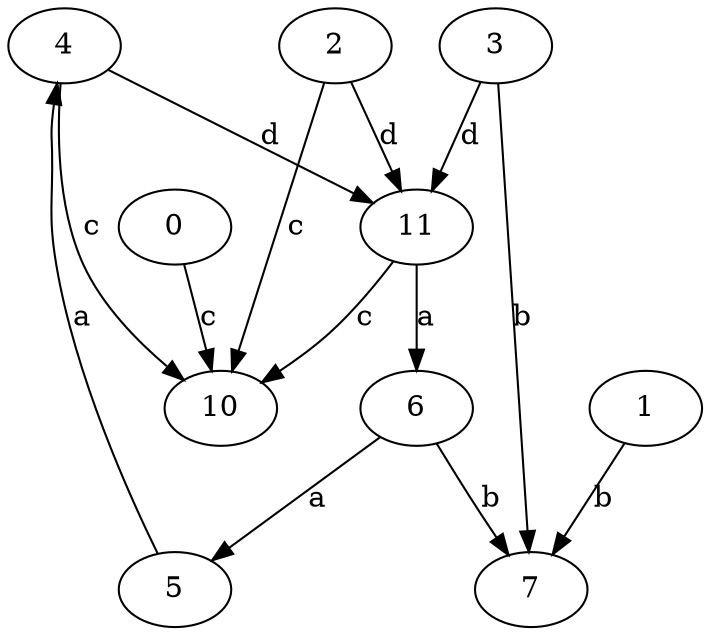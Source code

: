 strict digraph  {
4;
5;
0;
6;
1;
2;
7;
3;
10;
11;
4 -> 10  [label=c];
4 -> 11  [label=d];
5 -> 4  [label=a];
0 -> 10  [label=c];
6 -> 5  [label=a];
6 -> 7  [label=b];
1 -> 7  [label=b];
2 -> 10  [label=c];
2 -> 11  [label=d];
3 -> 7  [label=b];
3 -> 11  [label=d];
11 -> 6  [label=a];
11 -> 10  [label=c];
}
